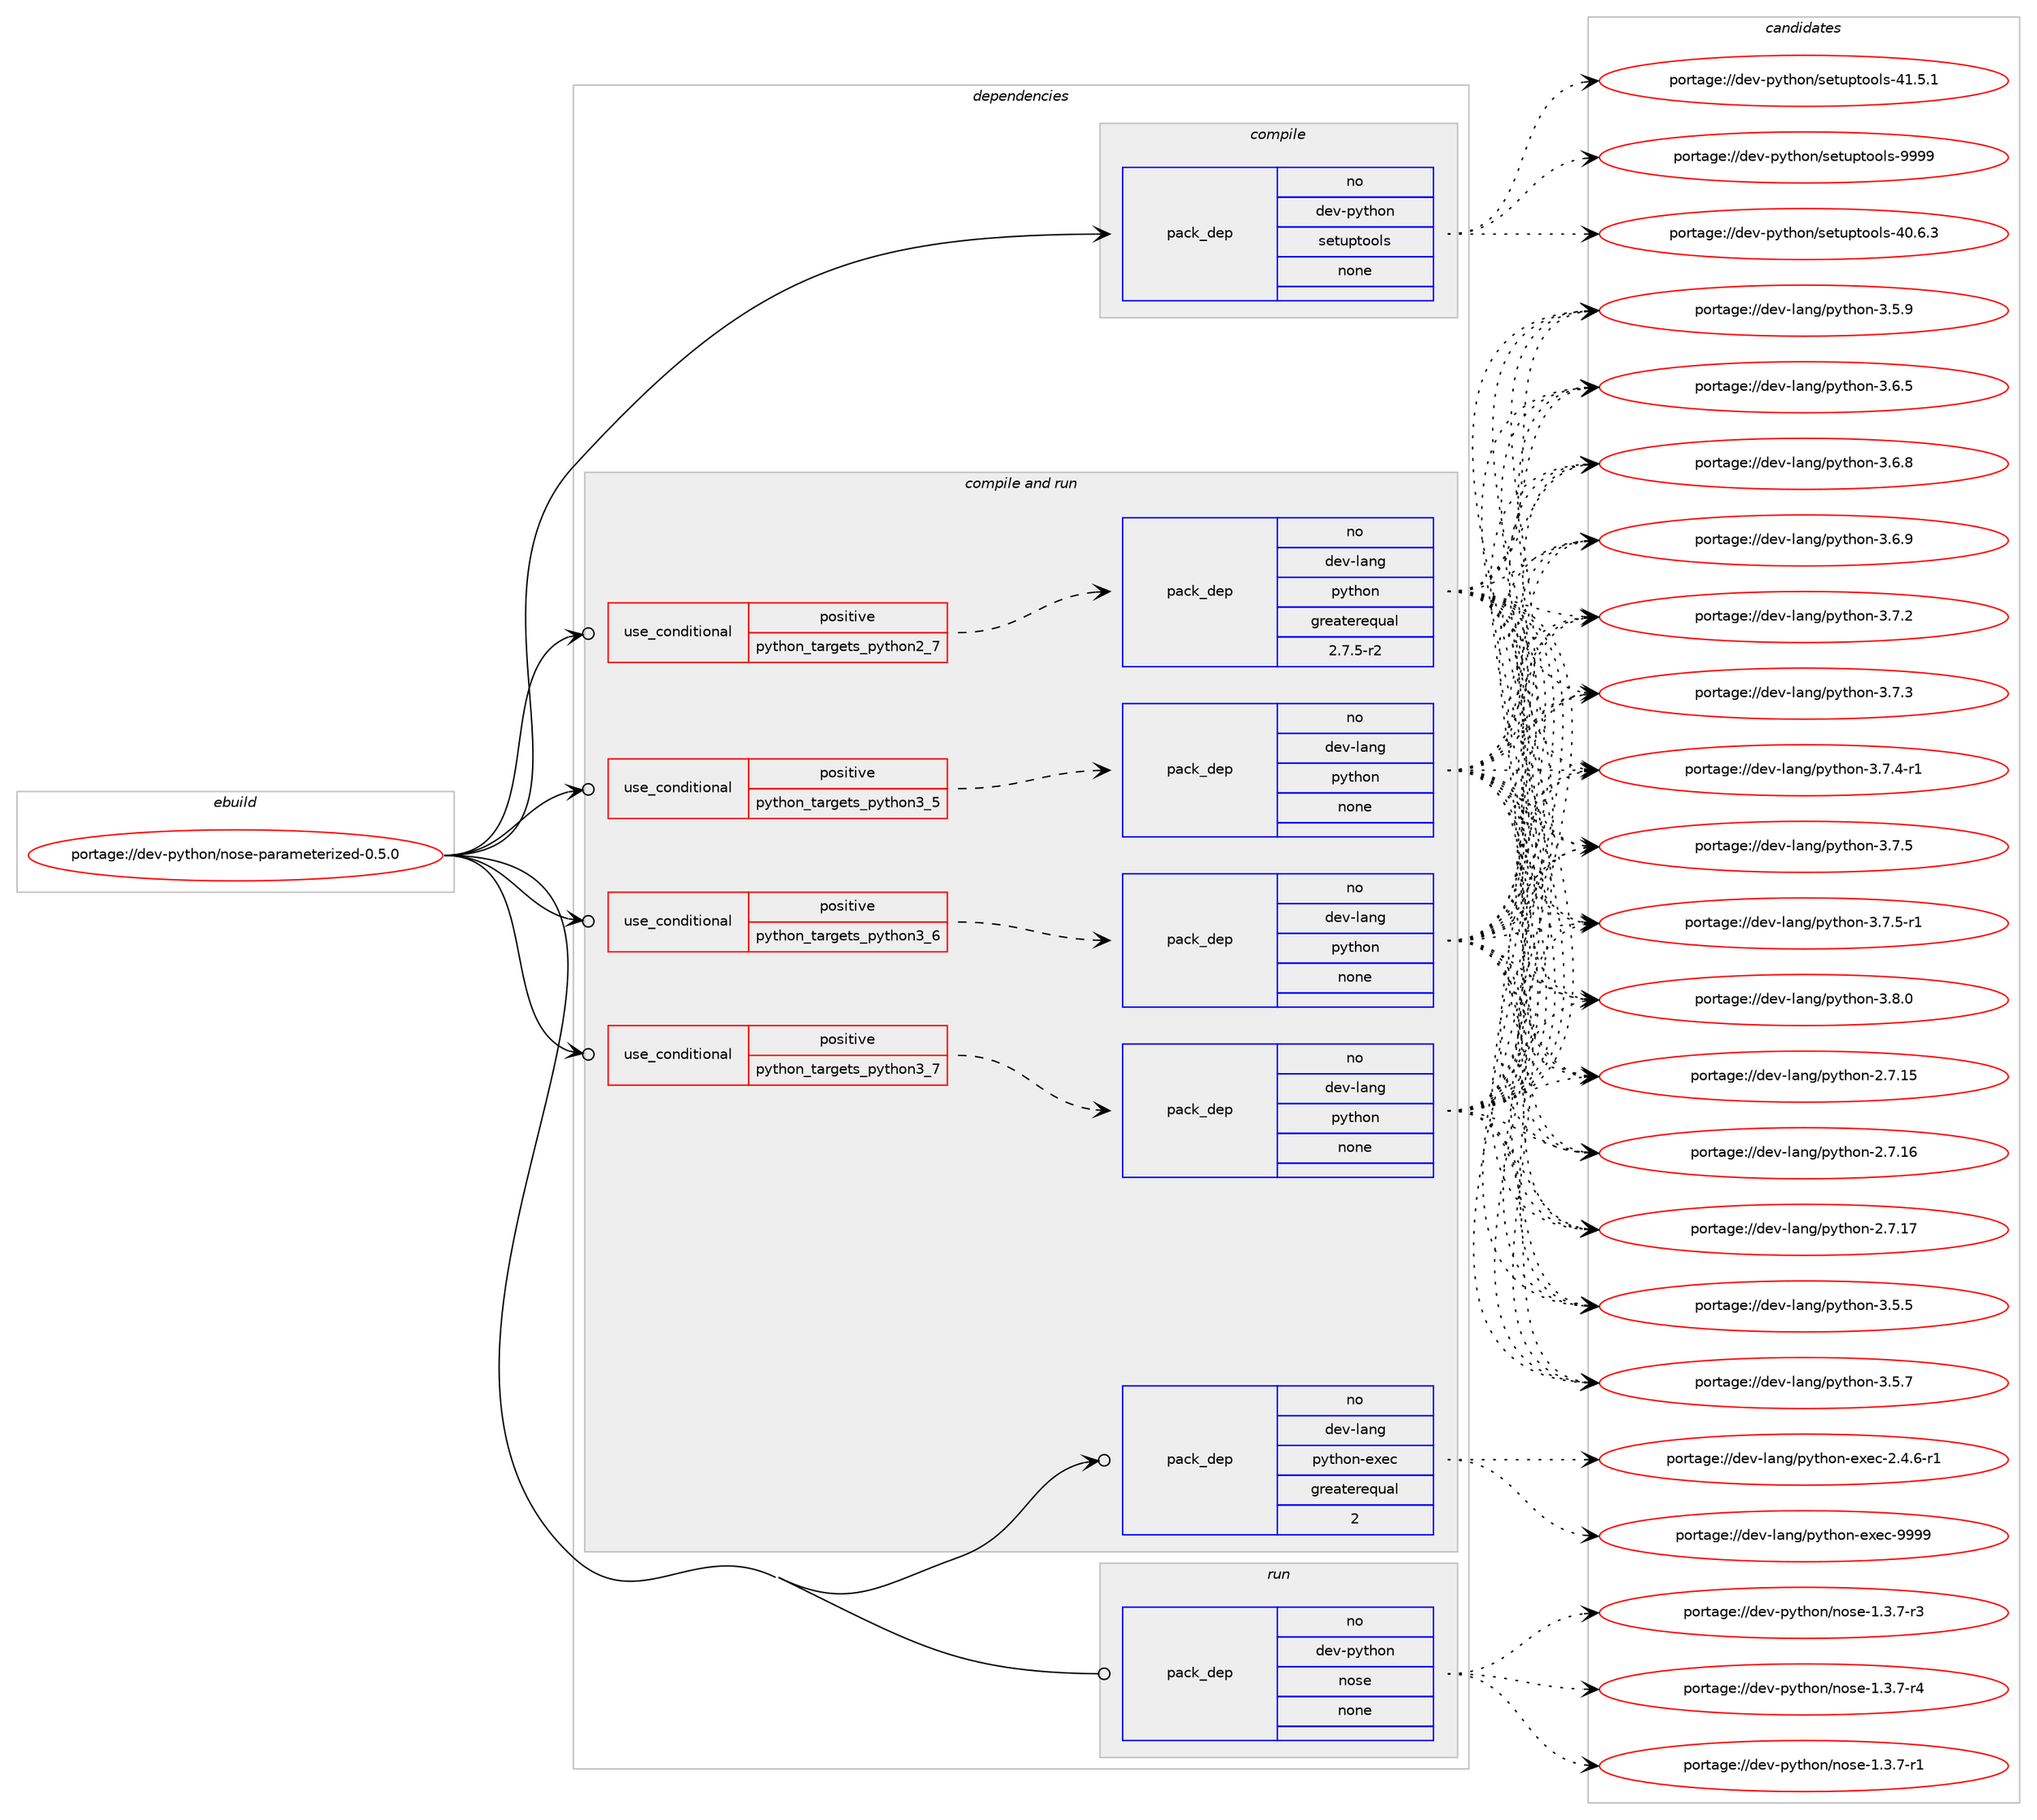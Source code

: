 digraph prolog {

# *************
# Graph options
# *************

newrank=true;
concentrate=true;
compound=true;
graph [rankdir=LR,fontname=Helvetica,fontsize=10,ranksep=1.5];#, ranksep=2.5, nodesep=0.2];
edge  [arrowhead=vee];
node  [fontname=Helvetica,fontsize=10];

# **********
# The ebuild
# **********

subgraph cluster_leftcol {
color=gray;
rank=same;
label=<<i>ebuild</i>>;
id [label="portage://dev-python/nose-parameterized-0.5.0", color=red, width=4, href="../dev-python/nose-parameterized-0.5.0.svg"];
}

# ****************
# The dependencies
# ****************

subgraph cluster_midcol {
color=gray;
label=<<i>dependencies</i>>;
subgraph cluster_compile {
fillcolor="#eeeeee";
style=filled;
label=<<i>compile</i>>;
subgraph pack115907 {
dependency151730 [label=<<TABLE BORDER="0" CELLBORDER="1" CELLSPACING="0" CELLPADDING="4" WIDTH="220"><TR><TD ROWSPAN="6" CELLPADDING="30">pack_dep</TD></TR><TR><TD WIDTH="110">no</TD></TR><TR><TD>dev-python</TD></TR><TR><TD>setuptools</TD></TR><TR><TD>none</TD></TR><TR><TD></TD></TR></TABLE>>, shape=none, color=blue];
}
id:e -> dependency151730:w [weight=20,style="solid",arrowhead="vee"];
}
subgraph cluster_compileandrun {
fillcolor="#eeeeee";
style=filled;
label=<<i>compile and run</i>>;
subgraph cond32496 {
dependency151731 [label=<<TABLE BORDER="0" CELLBORDER="1" CELLSPACING="0" CELLPADDING="4"><TR><TD ROWSPAN="3" CELLPADDING="10">use_conditional</TD></TR><TR><TD>positive</TD></TR><TR><TD>python_targets_python2_7</TD></TR></TABLE>>, shape=none, color=red];
subgraph pack115908 {
dependency151732 [label=<<TABLE BORDER="0" CELLBORDER="1" CELLSPACING="0" CELLPADDING="4" WIDTH="220"><TR><TD ROWSPAN="6" CELLPADDING="30">pack_dep</TD></TR><TR><TD WIDTH="110">no</TD></TR><TR><TD>dev-lang</TD></TR><TR><TD>python</TD></TR><TR><TD>greaterequal</TD></TR><TR><TD>2.7.5-r2</TD></TR></TABLE>>, shape=none, color=blue];
}
dependency151731:e -> dependency151732:w [weight=20,style="dashed",arrowhead="vee"];
}
id:e -> dependency151731:w [weight=20,style="solid",arrowhead="odotvee"];
subgraph cond32497 {
dependency151733 [label=<<TABLE BORDER="0" CELLBORDER="1" CELLSPACING="0" CELLPADDING="4"><TR><TD ROWSPAN="3" CELLPADDING="10">use_conditional</TD></TR><TR><TD>positive</TD></TR><TR><TD>python_targets_python3_5</TD></TR></TABLE>>, shape=none, color=red];
subgraph pack115909 {
dependency151734 [label=<<TABLE BORDER="0" CELLBORDER="1" CELLSPACING="0" CELLPADDING="4" WIDTH="220"><TR><TD ROWSPAN="6" CELLPADDING="30">pack_dep</TD></TR><TR><TD WIDTH="110">no</TD></TR><TR><TD>dev-lang</TD></TR><TR><TD>python</TD></TR><TR><TD>none</TD></TR><TR><TD></TD></TR></TABLE>>, shape=none, color=blue];
}
dependency151733:e -> dependency151734:w [weight=20,style="dashed",arrowhead="vee"];
}
id:e -> dependency151733:w [weight=20,style="solid",arrowhead="odotvee"];
subgraph cond32498 {
dependency151735 [label=<<TABLE BORDER="0" CELLBORDER="1" CELLSPACING="0" CELLPADDING="4"><TR><TD ROWSPAN="3" CELLPADDING="10">use_conditional</TD></TR><TR><TD>positive</TD></TR><TR><TD>python_targets_python3_6</TD></TR></TABLE>>, shape=none, color=red];
subgraph pack115910 {
dependency151736 [label=<<TABLE BORDER="0" CELLBORDER="1" CELLSPACING="0" CELLPADDING="4" WIDTH="220"><TR><TD ROWSPAN="6" CELLPADDING="30">pack_dep</TD></TR><TR><TD WIDTH="110">no</TD></TR><TR><TD>dev-lang</TD></TR><TR><TD>python</TD></TR><TR><TD>none</TD></TR><TR><TD></TD></TR></TABLE>>, shape=none, color=blue];
}
dependency151735:e -> dependency151736:w [weight=20,style="dashed",arrowhead="vee"];
}
id:e -> dependency151735:w [weight=20,style="solid",arrowhead="odotvee"];
subgraph cond32499 {
dependency151737 [label=<<TABLE BORDER="0" CELLBORDER="1" CELLSPACING="0" CELLPADDING="4"><TR><TD ROWSPAN="3" CELLPADDING="10">use_conditional</TD></TR><TR><TD>positive</TD></TR><TR><TD>python_targets_python3_7</TD></TR></TABLE>>, shape=none, color=red];
subgraph pack115911 {
dependency151738 [label=<<TABLE BORDER="0" CELLBORDER="1" CELLSPACING="0" CELLPADDING="4" WIDTH="220"><TR><TD ROWSPAN="6" CELLPADDING="30">pack_dep</TD></TR><TR><TD WIDTH="110">no</TD></TR><TR><TD>dev-lang</TD></TR><TR><TD>python</TD></TR><TR><TD>none</TD></TR><TR><TD></TD></TR></TABLE>>, shape=none, color=blue];
}
dependency151737:e -> dependency151738:w [weight=20,style="dashed",arrowhead="vee"];
}
id:e -> dependency151737:w [weight=20,style="solid",arrowhead="odotvee"];
subgraph pack115912 {
dependency151739 [label=<<TABLE BORDER="0" CELLBORDER="1" CELLSPACING="0" CELLPADDING="4" WIDTH="220"><TR><TD ROWSPAN="6" CELLPADDING="30">pack_dep</TD></TR><TR><TD WIDTH="110">no</TD></TR><TR><TD>dev-lang</TD></TR><TR><TD>python-exec</TD></TR><TR><TD>greaterequal</TD></TR><TR><TD>2</TD></TR></TABLE>>, shape=none, color=blue];
}
id:e -> dependency151739:w [weight=20,style="solid",arrowhead="odotvee"];
}
subgraph cluster_run {
fillcolor="#eeeeee";
style=filled;
label=<<i>run</i>>;
subgraph pack115913 {
dependency151740 [label=<<TABLE BORDER="0" CELLBORDER="1" CELLSPACING="0" CELLPADDING="4" WIDTH="220"><TR><TD ROWSPAN="6" CELLPADDING="30">pack_dep</TD></TR><TR><TD WIDTH="110">no</TD></TR><TR><TD>dev-python</TD></TR><TR><TD>nose</TD></TR><TR><TD>none</TD></TR><TR><TD></TD></TR></TABLE>>, shape=none, color=blue];
}
id:e -> dependency151740:w [weight=20,style="solid",arrowhead="odot"];
}
}

# **************
# The candidates
# **************

subgraph cluster_choices {
rank=same;
color=gray;
label=<<i>candidates</i>>;

subgraph choice115907 {
color=black;
nodesep=1;
choiceportage100101118451121211161041111104711510111611711211611111110811545524846544651 [label="portage://dev-python/setuptools-40.6.3", color=red, width=4,href="../dev-python/setuptools-40.6.3.svg"];
choiceportage100101118451121211161041111104711510111611711211611111110811545524946534649 [label="portage://dev-python/setuptools-41.5.1", color=red, width=4,href="../dev-python/setuptools-41.5.1.svg"];
choiceportage10010111845112121116104111110471151011161171121161111111081154557575757 [label="portage://dev-python/setuptools-9999", color=red, width=4,href="../dev-python/setuptools-9999.svg"];
dependency151730:e -> choiceportage100101118451121211161041111104711510111611711211611111110811545524846544651:w [style=dotted,weight="100"];
dependency151730:e -> choiceportage100101118451121211161041111104711510111611711211611111110811545524946534649:w [style=dotted,weight="100"];
dependency151730:e -> choiceportage10010111845112121116104111110471151011161171121161111111081154557575757:w [style=dotted,weight="100"];
}
subgraph choice115908 {
color=black;
nodesep=1;
choiceportage10010111845108971101034711212111610411111045504655464953 [label="portage://dev-lang/python-2.7.15", color=red, width=4,href="../dev-lang/python-2.7.15.svg"];
choiceportage10010111845108971101034711212111610411111045504655464954 [label="portage://dev-lang/python-2.7.16", color=red, width=4,href="../dev-lang/python-2.7.16.svg"];
choiceportage10010111845108971101034711212111610411111045504655464955 [label="portage://dev-lang/python-2.7.17", color=red, width=4,href="../dev-lang/python-2.7.17.svg"];
choiceportage100101118451089711010347112121116104111110455146534653 [label="portage://dev-lang/python-3.5.5", color=red, width=4,href="../dev-lang/python-3.5.5.svg"];
choiceportage100101118451089711010347112121116104111110455146534655 [label="portage://dev-lang/python-3.5.7", color=red, width=4,href="../dev-lang/python-3.5.7.svg"];
choiceportage100101118451089711010347112121116104111110455146534657 [label="portage://dev-lang/python-3.5.9", color=red, width=4,href="../dev-lang/python-3.5.9.svg"];
choiceportage100101118451089711010347112121116104111110455146544653 [label="portage://dev-lang/python-3.6.5", color=red, width=4,href="../dev-lang/python-3.6.5.svg"];
choiceportage100101118451089711010347112121116104111110455146544656 [label="portage://dev-lang/python-3.6.8", color=red, width=4,href="../dev-lang/python-3.6.8.svg"];
choiceportage100101118451089711010347112121116104111110455146544657 [label="portage://dev-lang/python-3.6.9", color=red, width=4,href="../dev-lang/python-3.6.9.svg"];
choiceportage100101118451089711010347112121116104111110455146554650 [label="portage://dev-lang/python-3.7.2", color=red, width=4,href="../dev-lang/python-3.7.2.svg"];
choiceportage100101118451089711010347112121116104111110455146554651 [label="portage://dev-lang/python-3.7.3", color=red, width=4,href="../dev-lang/python-3.7.3.svg"];
choiceportage1001011184510897110103471121211161041111104551465546524511449 [label="portage://dev-lang/python-3.7.4-r1", color=red, width=4,href="../dev-lang/python-3.7.4-r1.svg"];
choiceportage100101118451089711010347112121116104111110455146554653 [label="portage://dev-lang/python-3.7.5", color=red, width=4,href="../dev-lang/python-3.7.5.svg"];
choiceportage1001011184510897110103471121211161041111104551465546534511449 [label="portage://dev-lang/python-3.7.5-r1", color=red, width=4,href="../dev-lang/python-3.7.5-r1.svg"];
choiceportage100101118451089711010347112121116104111110455146564648 [label="portage://dev-lang/python-3.8.0", color=red, width=4,href="../dev-lang/python-3.8.0.svg"];
dependency151732:e -> choiceportage10010111845108971101034711212111610411111045504655464953:w [style=dotted,weight="100"];
dependency151732:e -> choiceportage10010111845108971101034711212111610411111045504655464954:w [style=dotted,weight="100"];
dependency151732:e -> choiceportage10010111845108971101034711212111610411111045504655464955:w [style=dotted,weight="100"];
dependency151732:e -> choiceportage100101118451089711010347112121116104111110455146534653:w [style=dotted,weight="100"];
dependency151732:e -> choiceportage100101118451089711010347112121116104111110455146534655:w [style=dotted,weight="100"];
dependency151732:e -> choiceportage100101118451089711010347112121116104111110455146534657:w [style=dotted,weight="100"];
dependency151732:e -> choiceportage100101118451089711010347112121116104111110455146544653:w [style=dotted,weight="100"];
dependency151732:e -> choiceportage100101118451089711010347112121116104111110455146544656:w [style=dotted,weight="100"];
dependency151732:e -> choiceportage100101118451089711010347112121116104111110455146544657:w [style=dotted,weight="100"];
dependency151732:e -> choiceportage100101118451089711010347112121116104111110455146554650:w [style=dotted,weight="100"];
dependency151732:e -> choiceportage100101118451089711010347112121116104111110455146554651:w [style=dotted,weight="100"];
dependency151732:e -> choiceportage1001011184510897110103471121211161041111104551465546524511449:w [style=dotted,weight="100"];
dependency151732:e -> choiceportage100101118451089711010347112121116104111110455146554653:w [style=dotted,weight="100"];
dependency151732:e -> choiceportage1001011184510897110103471121211161041111104551465546534511449:w [style=dotted,weight="100"];
dependency151732:e -> choiceportage100101118451089711010347112121116104111110455146564648:w [style=dotted,weight="100"];
}
subgraph choice115909 {
color=black;
nodesep=1;
choiceportage10010111845108971101034711212111610411111045504655464953 [label="portage://dev-lang/python-2.7.15", color=red, width=4,href="../dev-lang/python-2.7.15.svg"];
choiceportage10010111845108971101034711212111610411111045504655464954 [label="portage://dev-lang/python-2.7.16", color=red, width=4,href="../dev-lang/python-2.7.16.svg"];
choiceportage10010111845108971101034711212111610411111045504655464955 [label="portage://dev-lang/python-2.7.17", color=red, width=4,href="../dev-lang/python-2.7.17.svg"];
choiceportage100101118451089711010347112121116104111110455146534653 [label="portage://dev-lang/python-3.5.5", color=red, width=4,href="../dev-lang/python-3.5.5.svg"];
choiceportage100101118451089711010347112121116104111110455146534655 [label="portage://dev-lang/python-3.5.7", color=red, width=4,href="../dev-lang/python-3.5.7.svg"];
choiceportage100101118451089711010347112121116104111110455146534657 [label="portage://dev-lang/python-3.5.9", color=red, width=4,href="../dev-lang/python-3.5.9.svg"];
choiceportage100101118451089711010347112121116104111110455146544653 [label="portage://dev-lang/python-3.6.5", color=red, width=4,href="../dev-lang/python-3.6.5.svg"];
choiceportage100101118451089711010347112121116104111110455146544656 [label="portage://dev-lang/python-3.6.8", color=red, width=4,href="../dev-lang/python-3.6.8.svg"];
choiceportage100101118451089711010347112121116104111110455146544657 [label="portage://dev-lang/python-3.6.9", color=red, width=4,href="../dev-lang/python-3.6.9.svg"];
choiceportage100101118451089711010347112121116104111110455146554650 [label="portage://dev-lang/python-3.7.2", color=red, width=4,href="../dev-lang/python-3.7.2.svg"];
choiceportage100101118451089711010347112121116104111110455146554651 [label="portage://dev-lang/python-3.7.3", color=red, width=4,href="../dev-lang/python-3.7.3.svg"];
choiceportage1001011184510897110103471121211161041111104551465546524511449 [label="portage://dev-lang/python-3.7.4-r1", color=red, width=4,href="../dev-lang/python-3.7.4-r1.svg"];
choiceportage100101118451089711010347112121116104111110455146554653 [label="portage://dev-lang/python-3.7.5", color=red, width=4,href="../dev-lang/python-3.7.5.svg"];
choiceportage1001011184510897110103471121211161041111104551465546534511449 [label="portage://dev-lang/python-3.7.5-r1", color=red, width=4,href="../dev-lang/python-3.7.5-r1.svg"];
choiceportage100101118451089711010347112121116104111110455146564648 [label="portage://dev-lang/python-3.8.0", color=red, width=4,href="../dev-lang/python-3.8.0.svg"];
dependency151734:e -> choiceportage10010111845108971101034711212111610411111045504655464953:w [style=dotted,weight="100"];
dependency151734:e -> choiceportage10010111845108971101034711212111610411111045504655464954:w [style=dotted,weight="100"];
dependency151734:e -> choiceportage10010111845108971101034711212111610411111045504655464955:w [style=dotted,weight="100"];
dependency151734:e -> choiceportage100101118451089711010347112121116104111110455146534653:w [style=dotted,weight="100"];
dependency151734:e -> choiceportage100101118451089711010347112121116104111110455146534655:w [style=dotted,weight="100"];
dependency151734:e -> choiceportage100101118451089711010347112121116104111110455146534657:w [style=dotted,weight="100"];
dependency151734:e -> choiceportage100101118451089711010347112121116104111110455146544653:w [style=dotted,weight="100"];
dependency151734:e -> choiceportage100101118451089711010347112121116104111110455146544656:w [style=dotted,weight="100"];
dependency151734:e -> choiceportage100101118451089711010347112121116104111110455146544657:w [style=dotted,weight="100"];
dependency151734:e -> choiceportage100101118451089711010347112121116104111110455146554650:w [style=dotted,weight="100"];
dependency151734:e -> choiceportage100101118451089711010347112121116104111110455146554651:w [style=dotted,weight="100"];
dependency151734:e -> choiceportage1001011184510897110103471121211161041111104551465546524511449:w [style=dotted,weight="100"];
dependency151734:e -> choiceportage100101118451089711010347112121116104111110455146554653:w [style=dotted,weight="100"];
dependency151734:e -> choiceportage1001011184510897110103471121211161041111104551465546534511449:w [style=dotted,weight="100"];
dependency151734:e -> choiceportage100101118451089711010347112121116104111110455146564648:w [style=dotted,weight="100"];
}
subgraph choice115910 {
color=black;
nodesep=1;
choiceportage10010111845108971101034711212111610411111045504655464953 [label="portage://dev-lang/python-2.7.15", color=red, width=4,href="../dev-lang/python-2.7.15.svg"];
choiceportage10010111845108971101034711212111610411111045504655464954 [label="portage://dev-lang/python-2.7.16", color=red, width=4,href="../dev-lang/python-2.7.16.svg"];
choiceportage10010111845108971101034711212111610411111045504655464955 [label="portage://dev-lang/python-2.7.17", color=red, width=4,href="../dev-lang/python-2.7.17.svg"];
choiceportage100101118451089711010347112121116104111110455146534653 [label="portage://dev-lang/python-3.5.5", color=red, width=4,href="../dev-lang/python-3.5.5.svg"];
choiceportage100101118451089711010347112121116104111110455146534655 [label="portage://dev-lang/python-3.5.7", color=red, width=4,href="../dev-lang/python-3.5.7.svg"];
choiceportage100101118451089711010347112121116104111110455146534657 [label="portage://dev-lang/python-3.5.9", color=red, width=4,href="../dev-lang/python-3.5.9.svg"];
choiceportage100101118451089711010347112121116104111110455146544653 [label="portage://dev-lang/python-3.6.5", color=red, width=4,href="../dev-lang/python-3.6.5.svg"];
choiceportage100101118451089711010347112121116104111110455146544656 [label="portage://dev-lang/python-3.6.8", color=red, width=4,href="../dev-lang/python-3.6.8.svg"];
choiceportage100101118451089711010347112121116104111110455146544657 [label="portage://dev-lang/python-3.6.9", color=red, width=4,href="../dev-lang/python-3.6.9.svg"];
choiceportage100101118451089711010347112121116104111110455146554650 [label="portage://dev-lang/python-3.7.2", color=red, width=4,href="../dev-lang/python-3.7.2.svg"];
choiceportage100101118451089711010347112121116104111110455146554651 [label="portage://dev-lang/python-3.7.3", color=red, width=4,href="../dev-lang/python-3.7.3.svg"];
choiceportage1001011184510897110103471121211161041111104551465546524511449 [label="portage://dev-lang/python-3.7.4-r1", color=red, width=4,href="../dev-lang/python-3.7.4-r1.svg"];
choiceportage100101118451089711010347112121116104111110455146554653 [label="portage://dev-lang/python-3.7.5", color=red, width=4,href="../dev-lang/python-3.7.5.svg"];
choiceportage1001011184510897110103471121211161041111104551465546534511449 [label="portage://dev-lang/python-3.7.5-r1", color=red, width=4,href="../dev-lang/python-3.7.5-r1.svg"];
choiceportage100101118451089711010347112121116104111110455146564648 [label="portage://dev-lang/python-3.8.0", color=red, width=4,href="../dev-lang/python-3.8.0.svg"];
dependency151736:e -> choiceportage10010111845108971101034711212111610411111045504655464953:w [style=dotted,weight="100"];
dependency151736:e -> choiceportage10010111845108971101034711212111610411111045504655464954:w [style=dotted,weight="100"];
dependency151736:e -> choiceportage10010111845108971101034711212111610411111045504655464955:w [style=dotted,weight="100"];
dependency151736:e -> choiceportage100101118451089711010347112121116104111110455146534653:w [style=dotted,weight="100"];
dependency151736:e -> choiceportage100101118451089711010347112121116104111110455146534655:w [style=dotted,weight="100"];
dependency151736:e -> choiceportage100101118451089711010347112121116104111110455146534657:w [style=dotted,weight="100"];
dependency151736:e -> choiceportage100101118451089711010347112121116104111110455146544653:w [style=dotted,weight="100"];
dependency151736:e -> choiceportage100101118451089711010347112121116104111110455146544656:w [style=dotted,weight="100"];
dependency151736:e -> choiceportage100101118451089711010347112121116104111110455146544657:w [style=dotted,weight="100"];
dependency151736:e -> choiceportage100101118451089711010347112121116104111110455146554650:w [style=dotted,weight="100"];
dependency151736:e -> choiceportage100101118451089711010347112121116104111110455146554651:w [style=dotted,weight="100"];
dependency151736:e -> choiceportage1001011184510897110103471121211161041111104551465546524511449:w [style=dotted,weight="100"];
dependency151736:e -> choiceportage100101118451089711010347112121116104111110455146554653:w [style=dotted,weight="100"];
dependency151736:e -> choiceportage1001011184510897110103471121211161041111104551465546534511449:w [style=dotted,weight="100"];
dependency151736:e -> choiceportage100101118451089711010347112121116104111110455146564648:w [style=dotted,weight="100"];
}
subgraph choice115911 {
color=black;
nodesep=1;
choiceportage10010111845108971101034711212111610411111045504655464953 [label="portage://dev-lang/python-2.7.15", color=red, width=4,href="../dev-lang/python-2.7.15.svg"];
choiceportage10010111845108971101034711212111610411111045504655464954 [label="portage://dev-lang/python-2.7.16", color=red, width=4,href="../dev-lang/python-2.7.16.svg"];
choiceportage10010111845108971101034711212111610411111045504655464955 [label="portage://dev-lang/python-2.7.17", color=red, width=4,href="../dev-lang/python-2.7.17.svg"];
choiceportage100101118451089711010347112121116104111110455146534653 [label="portage://dev-lang/python-3.5.5", color=red, width=4,href="../dev-lang/python-3.5.5.svg"];
choiceportage100101118451089711010347112121116104111110455146534655 [label="portage://dev-lang/python-3.5.7", color=red, width=4,href="../dev-lang/python-3.5.7.svg"];
choiceportage100101118451089711010347112121116104111110455146534657 [label="portage://dev-lang/python-3.5.9", color=red, width=4,href="../dev-lang/python-3.5.9.svg"];
choiceportage100101118451089711010347112121116104111110455146544653 [label="portage://dev-lang/python-3.6.5", color=red, width=4,href="../dev-lang/python-3.6.5.svg"];
choiceportage100101118451089711010347112121116104111110455146544656 [label="portage://dev-lang/python-3.6.8", color=red, width=4,href="../dev-lang/python-3.6.8.svg"];
choiceportage100101118451089711010347112121116104111110455146544657 [label="portage://dev-lang/python-3.6.9", color=red, width=4,href="../dev-lang/python-3.6.9.svg"];
choiceportage100101118451089711010347112121116104111110455146554650 [label="portage://dev-lang/python-3.7.2", color=red, width=4,href="../dev-lang/python-3.7.2.svg"];
choiceportage100101118451089711010347112121116104111110455146554651 [label="portage://dev-lang/python-3.7.3", color=red, width=4,href="../dev-lang/python-3.7.3.svg"];
choiceportage1001011184510897110103471121211161041111104551465546524511449 [label="portage://dev-lang/python-3.7.4-r1", color=red, width=4,href="../dev-lang/python-3.7.4-r1.svg"];
choiceportage100101118451089711010347112121116104111110455146554653 [label="portage://dev-lang/python-3.7.5", color=red, width=4,href="../dev-lang/python-3.7.5.svg"];
choiceportage1001011184510897110103471121211161041111104551465546534511449 [label="portage://dev-lang/python-3.7.5-r1", color=red, width=4,href="../dev-lang/python-3.7.5-r1.svg"];
choiceportage100101118451089711010347112121116104111110455146564648 [label="portage://dev-lang/python-3.8.0", color=red, width=4,href="../dev-lang/python-3.8.0.svg"];
dependency151738:e -> choiceportage10010111845108971101034711212111610411111045504655464953:w [style=dotted,weight="100"];
dependency151738:e -> choiceportage10010111845108971101034711212111610411111045504655464954:w [style=dotted,weight="100"];
dependency151738:e -> choiceportage10010111845108971101034711212111610411111045504655464955:w [style=dotted,weight="100"];
dependency151738:e -> choiceportage100101118451089711010347112121116104111110455146534653:w [style=dotted,weight="100"];
dependency151738:e -> choiceportage100101118451089711010347112121116104111110455146534655:w [style=dotted,weight="100"];
dependency151738:e -> choiceportage100101118451089711010347112121116104111110455146534657:w [style=dotted,weight="100"];
dependency151738:e -> choiceportage100101118451089711010347112121116104111110455146544653:w [style=dotted,weight="100"];
dependency151738:e -> choiceportage100101118451089711010347112121116104111110455146544656:w [style=dotted,weight="100"];
dependency151738:e -> choiceportage100101118451089711010347112121116104111110455146544657:w [style=dotted,weight="100"];
dependency151738:e -> choiceportage100101118451089711010347112121116104111110455146554650:w [style=dotted,weight="100"];
dependency151738:e -> choiceportage100101118451089711010347112121116104111110455146554651:w [style=dotted,weight="100"];
dependency151738:e -> choiceportage1001011184510897110103471121211161041111104551465546524511449:w [style=dotted,weight="100"];
dependency151738:e -> choiceportage100101118451089711010347112121116104111110455146554653:w [style=dotted,weight="100"];
dependency151738:e -> choiceportage1001011184510897110103471121211161041111104551465546534511449:w [style=dotted,weight="100"];
dependency151738:e -> choiceportage100101118451089711010347112121116104111110455146564648:w [style=dotted,weight="100"];
}
subgraph choice115912 {
color=black;
nodesep=1;
choiceportage10010111845108971101034711212111610411111045101120101994550465246544511449 [label="portage://dev-lang/python-exec-2.4.6-r1", color=red, width=4,href="../dev-lang/python-exec-2.4.6-r1.svg"];
choiceportage10010111845108971101034711212111610411111045101120101994557575757 [label="portage://dev-lang/python-exec-9999", color=red, width=4,href="../dev-lang/python-exec-9999.svg"];
dependency151739:e -> choiceportage10010111845108971101034711212111610411111045101120101994550465246544511449:w [style=dotted,weight="100"];
dependency151739:e -> choiceportage10010111845108971101034711212111610411111045101120101994557575757:w [style=dotted,weight="100"];
}
subgraph choice115913 {
color=black;
nodesep=1;
choiceportage10010111845112121116104111110471101111151014549465146554511449 [label="portage://dev-python/nose-1.3.7-r1", color=red, width=4,href="../dev-python/nose-1.3.7-r1.svg"];
choiceportage10010111845112121116104111110471101111151014549465146554511451 [label="portage://dev-python/nose-1.3.7-r3", color=red, width=4,href="../dev-python/nose-1.3.7-r3.svg"];
choiceportage10010111845112121116104111110471101111151014549465146554511452 [label="portage://dev-python/nose-1.3.7-r4", color=red, width=4,href="../dev-python/nose-1.3.7-r4.svg"];
dependency151740:e -> choiceportage10010111845112121116104111110471101111151014549465146554511449:w [style=dotted,weight="100"];
dependency151740:e -> choiceportage10010111845112121116104111110471101111151014549465146554511451:w [style=dotted,weight="100"];
dependency151740:e -> choiceportage10010111845112121116104111110471101111151014549465146554511452:w [style=dotted,weight="100"];
}
}

}
